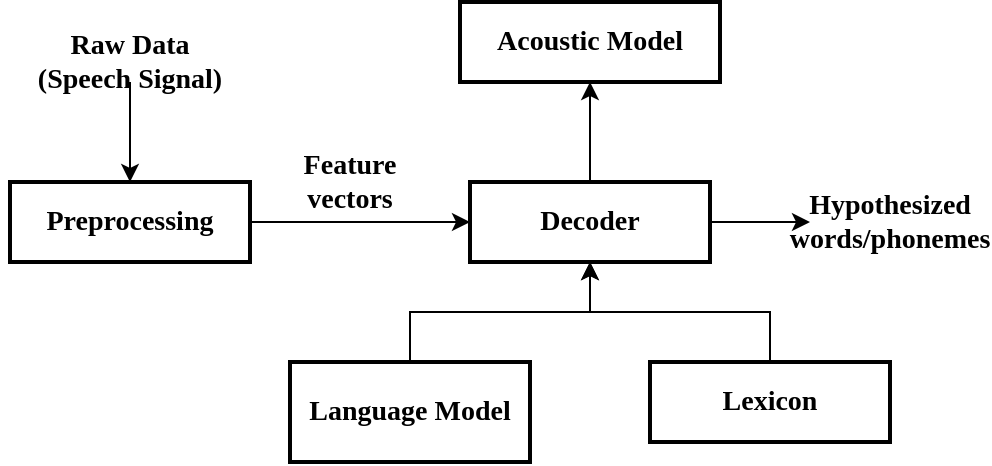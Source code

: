<mxfile version="13.6.5" type="github">
  <diagram id="7FXV2L9Pq4-2A9v6t6oq" name="Page-1">
    <mxGraphModel dx="1422" dy="760" grid="1" gridSize="10" guides="1" tooltips="1" connect="1" arrows="1" fold="1" page="1" pageScale="1" pageWidth="827" pageHeight="1169" math="0" shadow="0">
      <root>
        <mxCell id="0" />
        <mxCell id="1" parent="0" />
        <mxCell id="n6BBcfOWnJqwnUuZln0g-11" value="" style="edgeStyle=orthogonalEdgeStyle;rounded=0;orthogonalLoop=1;jettySize=auto;html=1;" edge="1" parent="1" source="n6BBcfOWnJqwnUuZln0g-1" target="n6BBcfOWnJqwnUuZln0g-3">
          <mxGeometry relative="1" as="geometry" />
        </mxCell>
        <mxCell id="n6BBcfOWnJqwnUuZln0g-1" value="&lt;font style=&quot;font-size: 14px&quot; face=&quot;Verdana&quot;&gt;&lt;b&gt;Preprocessing&lt;/b&gt;&lt;/font&gt;" style="rounded=0;whiteSpace=wrap;html=1;strokeWidth=2;" vertex="1" parent="1">
          <mxGeometry x="130" y="320" width="120" height="40" as="geometry" />
        </mxCell>
        <mxCell id="n6BBcfOWnJqwnUuZln0g-7" value="" style="edgeStyle=orthogonalEdgeStyle;rounded=0;orthogonalLoop=1;jettySize=auto;html=1;" edge="1" parent="1" source="n6BBcfOWnJqwnUuZln0g-3" target="n6BBcfOWnJqwnUuZln0g-4">
          <mxGeometry relative="1" as="geometry" />
        </mxCell>
        <mxCell id="n6BBcfOWnJqwnUuZln0g-17" value="" style="edgeStyle=orthogonalEdgeStyle;rounded=0;orthogonalLoop=1;jettySize=auto;html=1;" edge="1" parent="1" source="n6BBcfOWnJqwnUuZln0g-3" target="n6BBcfOWnJqwnUuZln0g-14">
          <mxGeometry relative="1" as="geometry" />
        </mxCell>
        <mxCell id="n6BBcfOWnJqwnUuZln0g-3" value="&lt;font face=&quot;Verdana&quot; style=&quot;font-size: 14px&quot;&gt;&lt;b&gt;Decoder&lt;/b&gt;&lt;/font&gt;" style="rounded=0;whiteSpace=wrap;html=1;strokeWidth=2;" vertex="1" parent="1">
          <mxGeometry x="360" y="320" width="120" height="40" as="geometry" />
        </mxCell>
        <mxCell id="n6BBcfOWnJqwnUuZln0g-4" value="&lt;font style=&quot;font-size: 14px&quot; face=&quot;Verdana&quot;&gt;&lt;b&gt;Acoustic Model&lt;/b&gt;&lt;/font&gt;" style="rounded=0;whiteSpace=wrap;html=1;strokeWidth=2;" vertex="1" parent="1">
          <mxGeometry x="355" y="230" width="130" height="40" as="geometry" />
        </mxCell>
        <mxCell id="n6BBcfOWnJqwnUuZln0g-9" value="" style="edgeStyle=orthogonalEdgeStyle;rounded=0;orthogonalLoop=1;jettySize=auto;html=1;" edge="1" parent="1" source="n6BBcfOWnJqwnUuZln0g-5" target="n6BBcfOWnJqwnUuZln0g-3">
          <mxGeometry relative="1" as="geometry" />
        </mxCell>
        <mxCell id="n6BBcfOWnJqwnUuZln0g-5" value="&lt;font style=&quot;font-size: 14px&quot; face=&quot;Verdana&quot;&gt;&lt;b&gt;Language Model&lt;/b&gt;&lt;/font&gt;" style="rounded=0;whiteSpace=wrap;html=1;strokeWidth=2;" vertex="1" parent="1">
          <mxGeometry x="270" y="410" width="120" height="50" as="geometry" />
        </mxCell>
        <mxCell id="n6BBcfOWnJqwnUuZln0g-10" value="" style="edgeStyle=orthogonalEdgeStyle;rounded=0;orthogonalLoop=1;jettySize=auto;html=1;" edge="1" parent="1" source="n6BBcfOWnJqwnUuZln0g-6" target="n6BBcfOWnJqwnUuZln0g-3">
          <mxGeometry relative="1" as="geometry" />
        </mxCell>
        <mxCell id="n6BBcfOWnJqwnUuZln0g-6" value="&lt;font style=&quot;font-size: 14px&quot; face=&quot;Verdana&quot;&gt;&lt;b&gt;Lexicon&lt;/b&gt;&lt;/font&gt;" style="rounded=0;whiteSpace=wrap;html=1;strokeWidth=2;" vertex="1" parent="1">
          <mxGeometry x="450" y="410" width="120" height="40" as="geometry" />
        </mxCell>
        <mxCell id="n6BBcfOWnJqwnUuZln0g-13" value="" style="edgeStyle=orthogonalEdgeStyle;rounded=0;orthogonalLoop=1;jettySize=auto;html=1;" edge="1" parent="1" source="n6BBcfOWnJqwnUuZln0g-12" target="n6BBcfOWnJqwnUuZln0g-1">
          <mxGeometry relative="1" as="geometry" />
        </mxCell>
        <mxCell id="n6BBcfOWnJqwnUuZln0g-12" value="&lt;font style=&quot;font-size: 14px&quot; face=&quot;Verdana&quot;&gt;&lt;b&gt;Raw Data&lt;br&gt;(Speech Signal)&lt;/b&gt;&lt;/font&gt;" style="text;html=1;strokeColor=none;fillColor=none;align=center;verticalAlign=middle;whiteSpace=wrap;rounded=0;" vertex="1" parent="1">
          <mxGeometry x="125" y="250" width="130" height="20" as="geometry" />
        </mxCell>
        <mxCell id="n6BBcfOWnJqwnUuZln0g-14" value="&lt;font style=&quot;font-size: 14px&quot; face=&quot;Verdana&quot;&gt;&lt;b&gt;Hypothesized words/phonemes&lt;/b&gt;&lt;/font&gt;" style="text;html=1;strokeColor=none;fillColor=none;align=center;verticalAlign=middle;whiteSpace=wrap;rounded=0;" vertex="1" parent="1">
          <mxGeometry x="530" y="330" width="80" height="20" as="geometry" />
        </mxCell>
        <mxCell id="n6BBcfOWnJqwnUuZln0g-20" value="&lt;font style=&quot;font-size: 14px&quot; face=&quot;Verdana&quot;&gt;&lt;b&gt;Feature vectors&lt;/b&gt;&lt;/font&gt;" style="text;html=1;strokeColor=none;fillColor=none;align=center;verticalAlign=middle;whiteSpace=wrap;rounded=0;" vertex="1" parent="1">
          <mxGeometry x="270" y="310" width="60" height="20" as="geometry" />
        </mxCell>
      </root>
    </mxGraphModel>
  </diagram>
</mxfile>
